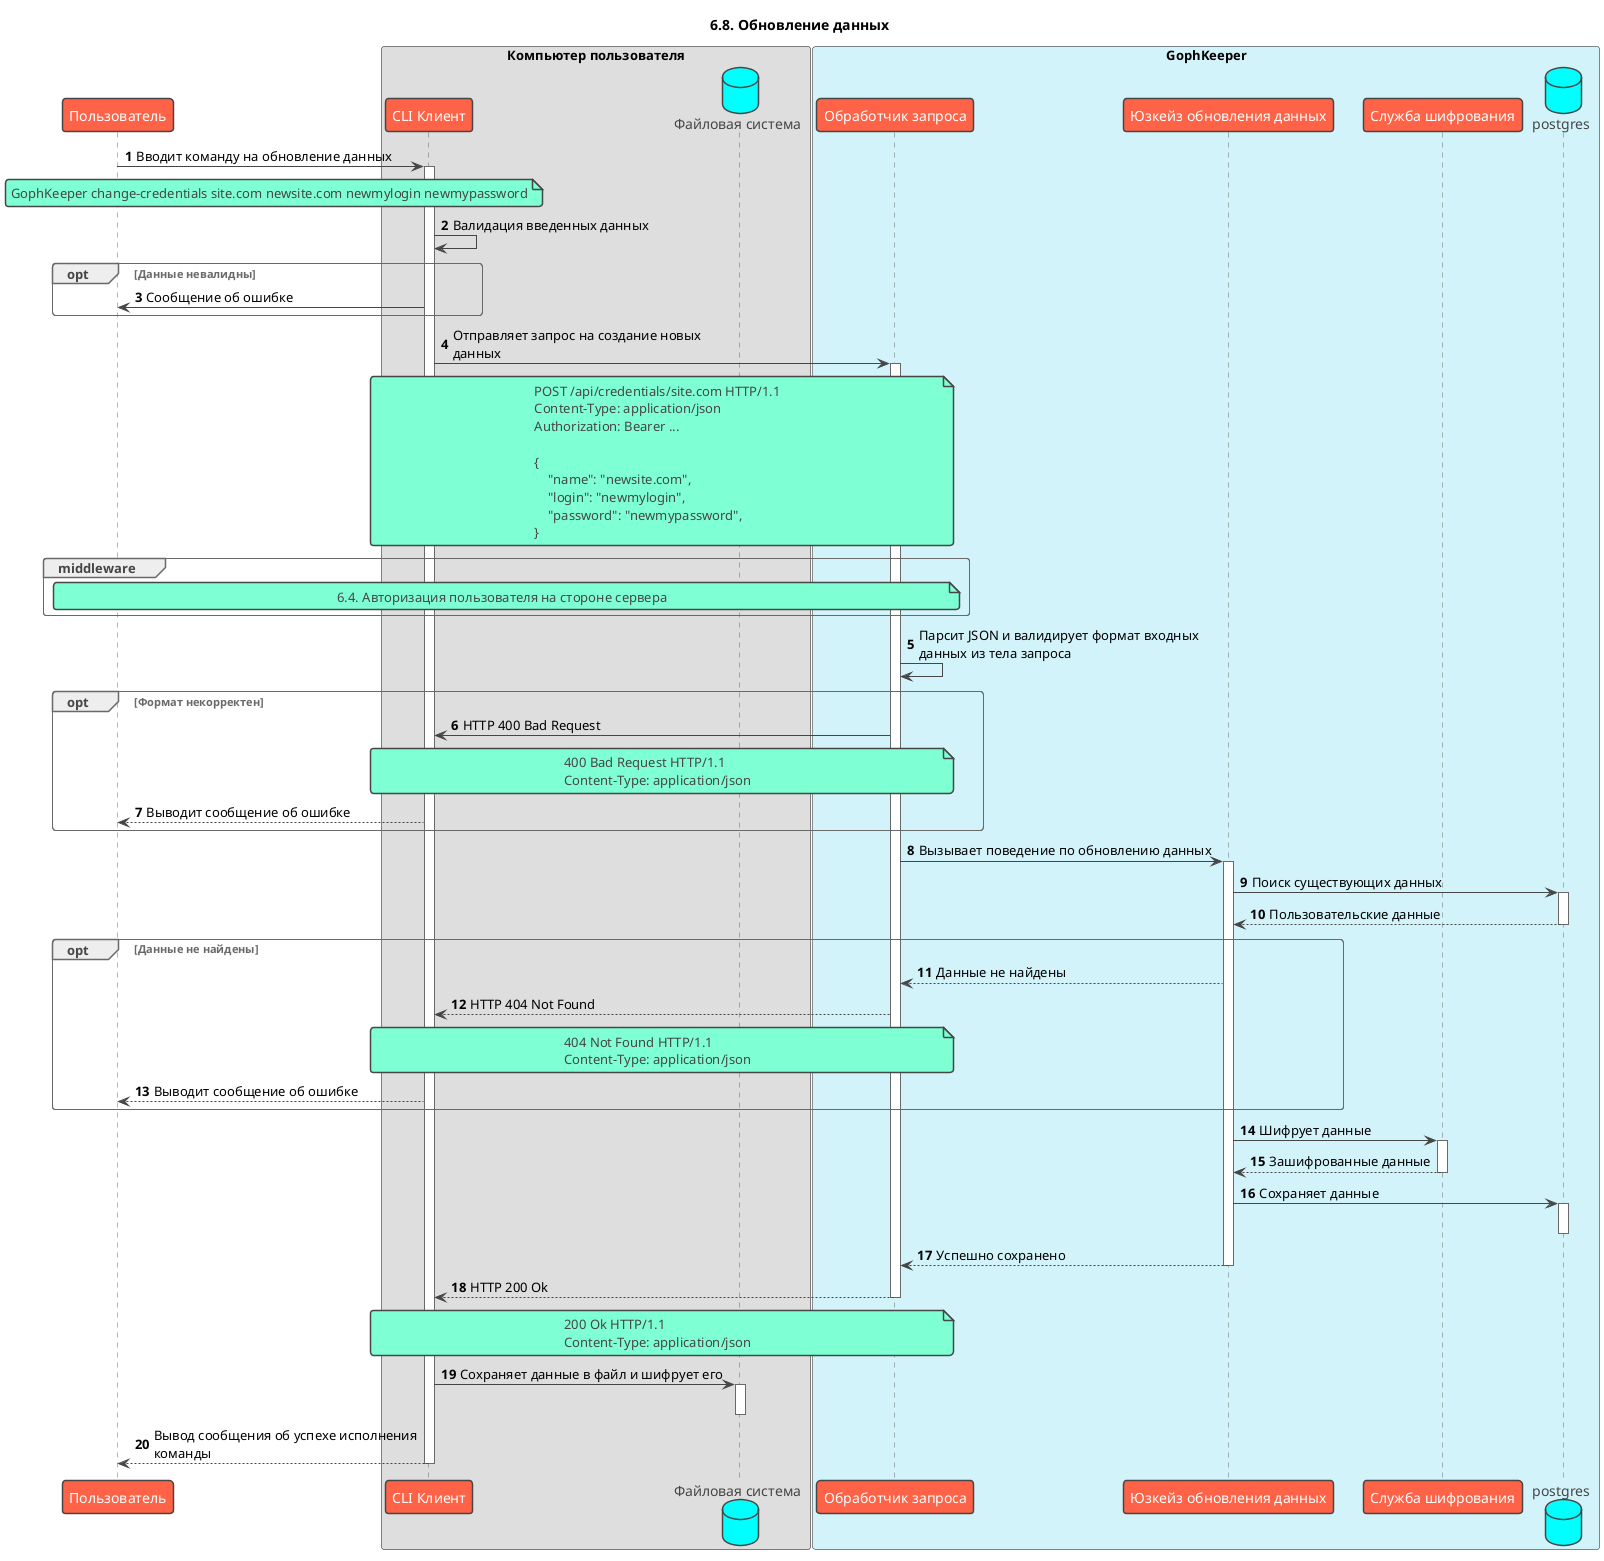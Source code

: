 @startuml
!theme vibrant
title: 6.8. Обновление данных
skinparam maxMessageSize 300
autonumber

participant "Пользователь" as user
box "Компьютер пользователя" #DEDEDE
    participant "CLI Клиент" as client
    database "Файловая система" as file
end box

box "GophKeeper" #d3f3fa
    participant "Обработчик запроса" as handler
    participant "Юзкейз обновления данных" as usecase
    participant "Служба шифрования" as crypto
    database "postgres" as db
end box

user -> client ++ : Вводит команду на обновление данных
note over user, client
    GophKeeper change-credentials site.com newsite.com newmylogin newmypassword
end note

client -> client: Валидация введенных данных

opt Данные невалидны
    client -> user: Сообщение об ошибке
end

client -> handler ++ : Отправляет запрос на создание новых данных
note over client, handler
    POST /api/credentials/site.com HTTP/1.1
    Content-Type: application/json
    Authorization: Bearer ...
    
    {
        "name": "newsite.com",
        "login": "newmylogin",
        "password": "newmypassword",
    }
end note

group middleware
    note over user, handler: 6.4. Авторизация пользователя на стороне сервера
end group

handler -> handler: Парсит JSON и валидирует формат входных данных из тела запроса
opt Формат некорректен
    handler -> client: HTTP 400 Bad Request
    note over client, handler
        400 Bad Request HTTP/1.1
        Content-Type: application/json
    end note
    client --> user: Выводит сообщение об ошибке
end

handler -> usecase ++ : Вызывает поведение по обновлению данных
usecase -> db ++ : Поиск существующих данных
return Пользовательские данные
opt Данные не найдены
    usecase --> handler: Данные не найдены
    handler --> client: HTTP 404 Not Found
    note over client, handler
        404 Not Found HTTP/1.1
        Content-Type: application/json
    end note
    client --> user: Выводит сообщение об ошибке
end

usecase -> crypto ++ : Шифрует данные
return Зашифрованные данные

usecase -> db : Сохраняет данные
activate db
deactivate db

return Успешно сохранено
return HTTP 200 Ok
note over client, handler
    200 Ok HTTP/1.1
    Content-Type: application/json
end note

client -> file: Сохраняет данные в файл и шифрует его
activate file
deactivate file 
return Вывод сообщения об успехе исполнения команды
@enduml